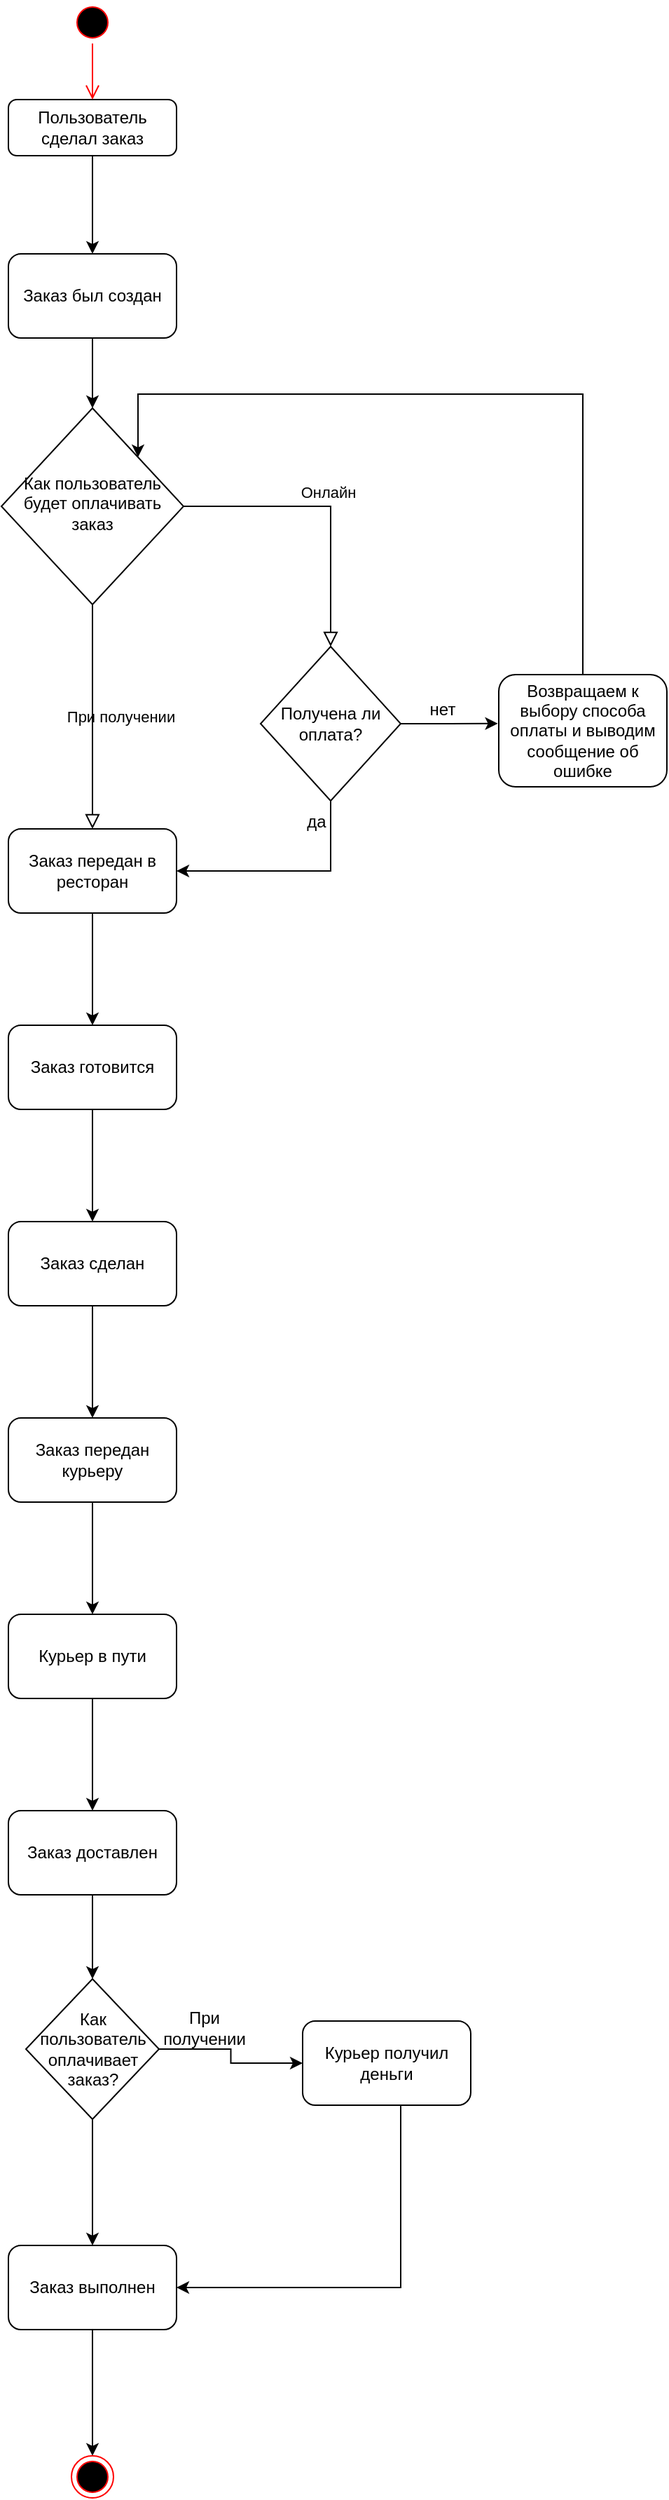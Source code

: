<mxfile version="20.3.0" type="device"><diagram id="C5RBs43oDa-KdzZeNtuy" name="Page-1"><mxGraphModel dx="512" dy="3876" grid="1" gridSize="10" guides="1" tooltips="1" connect="1" arrows="1" fold="1" page="1" pageScale="1" pageWidth="1654" pageHeight="2336" math="0" shadow="0"><root><mxCell id="WIyWlLk6GJQsqaUBKTNV-0"/><mxCell id="WIyWlLk6GJQsqaUBKTNV-1" parent="WIyWlLk6GJQsqaUBKTNV-0"/><mxCell id="YidLAedn1SKEe3iOJiZF-3" value="" style="edgeStyle=orthogonalEdgeStyle;rounded=0;orthogonalLoop=1;jettySize=auto;html=1;" edge="1" parent="WIyWlLk6GJQsqaUBKTNV-1" source="WIyWlLk6GJQsqaUBKTNV-3" target="YidLAedn1SKEe3iOJiZF-2"><mxGeometry relative="1" as="geometry"/></mxCell><mxCell id="WIyWlLk6GJQsqaUBKTNV-3" value="Пользователь сделал заказ" style="rounded=1;whiteSpace=wrap;html=1;fontSize=12;glass=0;strokeWidth=1;shadow=0;" parent="WIyWlLk6GJQsqaUBKTNV-1" vertex="1"><mxGeometry x="160" y="40" width="120" height="40" as="geometry"/></mxCell><mxCell id="WIyWlLk6GJQsqaUBKTNV-4" value="При получении" style="rounded=0;html=1;jettySize=auto;orthogonalLoop=1;fontSize=11;endArrow=block;endFill=0;endSize=8;strokeWidth=1;shadow=0;labelBackgroundColor=none;edgeStyle=orthogonalEdgeStyle;entryX=0.5;entryY=0;entryDx=0;entryDy=0;" parent="WIyWlLk6GJQsqaUBKTNV-1" source="WIyWlLk6GJQsqaUBKTNV-6" target="YidLAedn1SKEe3iOJiZF-5" edge="1"><mxGeometry y="20" relative="1" as="geometry"><mxPoint as="offset"/><mxPoint x="220" y="580" as="targetPoint"/></mxGeometry></mxCell><mxCell id="WIyWlLk6GJQsqaUBKTNV-5" value="Онлайн" style="edgeStyle=orthogonalEdgeStyle;rounded=0;html=1;jettySize=auto;orthogonalLoop=1;fontSize=11;endArrow=block;endFill=0;endSize=8;strokeWidth=1;shadow=0;labelBackgroundColor=none;entryX=0.5;entryY=0;entryDx=0;entryDy=0;" parent="WIyWlLk6GJQsqaUBKTNV-1" source="WIyWlLk6GJQsqaUBKTNV-6" target="YidLAedn1SKEe3iOJiZF-28" edge="1"><mxGeometry y="10" relative="1" as="geometry"><mxPoint as="offset"/><mxPoint x="380.067" y="480" as="targetPoint"/></mxGeometry></mxCell><mxCell id="WIyWlLk6GJQsqaUBKTNV-6" value="Как пользователь будет оплачивать заказ" style="rhombus;whiteSpace=wrap;html=1;shadow=0;fontFamily=Helvetica;fontSize=12;align=center;strokeWidth=1;spacing=6;spacingTop=-4;" parent="WIyWlLk6GJQsqaUBKTNV-1" vertex="1"><mxGeometry x="155" y="260" width="130" height="140" as="geometry"/></mxCell><mxCell id="YidLAedn1SKEe3iOJiZF-0" value="" style="ellipse;html=1;shape=startState;fillColor=#000000;strokeColor=#ff0000;" vertex="1" parent="WIyWlLk6GJQsqaUBKTNV-1"><mxGeometry x="205" y="-30" width="30" height="30" as="geometry"/></mxCell><mxCell id="YidLAedn1SKEe3iOJiZF-1" value="" style="edgeStyle=orthogonalEdgeStyle;html=1;verticalAlign=bottom;endArrow=open;endSize=8;strokeColor=#ff0000;rounded=0;entryX=0.5;entryY=0;entryDx=0;entryDy=0;" edge="1" source="YidLAedn1SKEe3iOJiZF-0" parent="WIyWlLk6GJQsqaUBKTNV-1" target="WIyWlLk6GJQsqaUBKTNV-3"><mxGeometry relative="1" as="geometry"><mxPoint x="220" y="60" as="targetPoint"/></mxGeometry></mxCell><mxCell id="YidLAedn1SKEe3iOJiZF-4" style="edgeStyle=orthogonalEdgeStyle;rounded=0;orthogonalLoop=1;jettySize=auto;html=1;entryX=0.5;entryY=0;entryDx=0;entryDy=0;" edge="1" parent="WIyWlLk6GJQsqaUBKTNV-1" source="YidLAedn1SKEe3iOJiZF-2" target="WIyWlLk6GJQsqaUBKTNV-6"><mxGeometry relative="1" as="geometry"/></mxCell><mxCell id="YidLAedn1SKEe3iOJiZF-2" value="Заказ был создан" style="whiteSpace=wrap;html=1;rounded=1;glass=0;strokeWidth=1;shadow=0;" vertex="1" parent="WIyWlLk6GJQsqaUBKTNV-1"><mxGeometry x="160" y="150" width="120" height="60" as="geometry"/></mxCell><mxCell id="YidLAedn1SKEe3iOJiZF-7" value="" style="edgeStyle=orthogonalEdgeStyle;rounded=0;orthogonalLoop=1;jettySize=auto;html=1;" edge="1" parent="WIyWlLk6GJQsqaUBKTNV-1" source="YidLAedn1SKEe3iOJiZF-5" target="YidLAedn1SKEe3iOJiZF-6"><mxGeometry relative="1" as="geometry"/></mxCell><mxCell id="YidLAedn1SKEe3iOJiZF-5" value="Заказ передан в ресторан" style="rounded=1;whiteSpace=wrap;html=1;" vertex="1" parent="WIyWlLk6GJQsqaUBKTNV-1"><mxGeometry x="160" y="560" width="120" height="60" as="geometry"/></mxCell><mxCell id="YidLAedn1SKEe3iOJiZF-9" value="" style="edgeStyle=orthogonalEdgeStyle;rounded=0;orthogonalLoop=1;jettySize=auto;html=1;" edge="1" parent="WIyWlLk6GJQsqaUBKTNV-1" source="YidLAedn1SKEe3iOJiZF-6" target="YidLAedn1SKEe3iOJiZF-8"><mxGeometry relative="1" as="geometry"/></mxCell><mxCell id="YidLAedn1SKEe3iOJiZF-6" value="Заказ готовится" style="whiteSpace=wrap;html=1;rounded=1;" vertex="1" parent="WIyWlLk6GJQsqaUBKTNV-1"><mxGeometry x="160" y="700" width="120" height="60" as="geometry"/></mxCell><mxCell id="YidLAedn1SKEe3iOJiZF-11" value="" style="edgeStyle=orthogonalEdgeStyle;rounded=0;orthogonalLoop=1;jettySize=auto;html=1;" edge="1" parent="WIyWlLk6GJQsqaUBKTNV-1" source="YidLAedn1SKEe3iOJiZF-8" target="YidLAedn1SKEe3iOJiZF-10"><mxGeometry relative="1" as="geometry"/></mxCell><mxCell id="YidLAedn1SKEe3iOJiZF-8" value="Заказ сделан" style="whiteSpace=wrap;html=1;rounded=1;" vertex="1" parent="WIyWlLk6GJQsqaUBKTNV-1"><mxGeometry x="160" y="840" width="120" height="60" as="geometry"/></mxCell><mxCell id="YidLAedn1SKEe3iOJiZF-13" value="" style="edgeStyle=orthogonalEdgeStyle;rounded=0;orthogonalLoop=1;jettySize=auto;html=1;" edge="1" parent="WIyWlLk6GJQsqaUBKTNV-1" source="YidLAedn1SKEe3iOJiZF-10" target="YidLAedn1SKEe3iOJiZF-12"><mxGeometry relative="1" as="geometry"/></mxCell><mxCell id="YidLAedn1SKEe3iOJiZF-10" value="Заказ передан курьеру" style="whiteSpace=wrap;html=1;rounded=1;" vertex="1" parent="WIyWlLk6GJQsqaUBKTNV-1"><mxGeometry x="160" y="980" width="120" height="60" as="geometry"/></mxCell><mxCell id="YidLAedn1SKEe3iOJiZF-15" value="" style="edgeStyle=orthogonalEdgeStyle;rounded=0;orthogonalLoop=1;jettySize=auto;html=1;" edge="1" parent="WIyWlLk6GJQsqaUBKTNV-1" source="YidLAedn1SKEe3iOJiZF-12" target="YidLAedn1SKEe3iOJiZF-14"><mxGeometry relative="1" as="geometry"/></mxCell><mxCell id="YidLAedn1SKEe3iOJiZF-12" value="Курьер в пути" style="whiteSpace=wrap;html=1;rounded=1;" vertex="1" parent="WIyWlLk6GJQsqaUBKTNV-1"><mxGeometry x="160" y="1120" width="120" height="60" as="geometry"/></mxCell><mxCell id="YidLAedn1SKEe3iOJiZF-17" value="" style="edgeStyle=orthogonalEdgeStyle;rounded=0;orthogonalLoop=1;jettySize=auto;html=1;entryX=0.5;entryY=0;entryDx=0;entryDy=0;" edge="1" parent="WIyWlLk6GJQsqaUBKTNV-1" source="YidLAedn1SKEe3iOJiZF-14" target="YidLAedn1SKEe3iOJiZF-18"><mxGeometry relative="1" as="geometry"><mxPoint x="220" y="1390" as="targetPoint"/></mxGeometry></mxCell><mxCell id="YidLAedn1SKEe3iOJiZF-14" value="Заказ доставлен" style="whiteSpace=wrap;html=1;rounded=1;" vertex="1" parent="WIyWlLk6GJQsqaUBKTNV-1"><mxGeometry x="160" y="1260" width="120" height="60" as="geometry"/></mxCell><mxCell id="YidLAedn1SKEe3iOJiZF-20" style="edgeStyle=orthogonalEdgeStyle;rounded=0;orthogonalLoop=1;jettySize=auto;html=1;entryX=0;entryY=0.5;entryDx=0;entryDy=0;" edge="1" parent="WIyWlLk6GJQsqaUBKTNV-1" source="YidLAedn1SKEe3iOJiZF-18" target="YidLAedn1SKEe3iOJiZF-19"><mxGeometry relative="1" as="geometry"/></mxCell><mxCell id="YidLAedn1SKEe3iOJiZF-23" value="" style="edgeStyle=orthogonalEdgeStyle;rounded=0;orthogonalLoop=1;jettySize=auto;html=1;entryX=0.5;entryY=0;entryDx=0;entryDy=0;" edge="1" parent="WIyWlLk6GJQsqaUBKTNV-1" source="YidLAedn1SKEe3iOJiZF-18" target="YidLAedn1SKEe3iOJiZF-24"><mxGeometry relative="1" as="geometry"><mxPoint x="220" y="1580" as="targetPoint"/></mxGeometry></mxCell><mxCell id="YidLAedn1SKEe3iOJiZF-18" value="Как пользователь оплачивает заказ?" style="rhombus;whiteSpace=wrap;html=1;" vertex="1" parent="WIyWlLk6GJQsqaUBKTNV-1"><mxGeometry x="172.5" y="1380" width="95" height="100" as="geometry"/></mxCell><mxCell id="YidLAedn1SKEe3iOJiZF-25" style="edgeStyle=orthogonalEdgeStyle;rounded=0;orthogonalLoop=1;jettySize=auto;html=1;entryX=1;entryY=0.5;entryDx=0;entryDy=0;" edge="1" parent="WIyWlLk6GJQsqaUBKTNV-1" source="YidLAedn1SKEe3iOJiZF-19" target="YidLAedn1SKEe3iOJiZF-24"><mxGeometry relative="1" as="geometry"><Array as="points"><mxPoint x="440" y="1600"/></Array></mxGeometry></mxCell><mxCell id="YidLAedn1SKEe3iOJiZF-19" value="Курьер получил деньги" style="rounded=1;whiteSpace=wrap;html=1;" vertex="1" parent="WIyWlLk6GJQsqaUBKTNV-1"><mxGeometry x="370" y="1410" width="120" height="60" as="geometry"/></mxCell><mxCell id="YidLAedn1SKEe3iOJiZF-21" value="При получении" style="text;html=1;strokeColor=none;fillColor=none;align=center;verticalAlign=middle;whiteSpace=wrap;rounded=0;" vertex="1" parent="WIyWlLk6GJQsqaUBKTNV-1"><mxGeometry x="270" y="1400" width="60" height="30" as="geometry"/></mxCell><mxCell id="YidLAedn1SKEe3iOJiZF-27" style="edgeStyle=orthogonalEdgeStyle;rounded=0;orthogonalLoop=1;jettySize=auto;html=1;entryX=0.5;entryY=0;entryDx=0;entryDy=0;" edge="1" parent="WIyWlLk6GJQsqaUBKTNV-1" source="YidLAedn1SKEe3iOJiZF-24" target="YidLAedn1SKEe3iOJiZF-26"><mxGeometry relative="1" as="geometry"/></mxCell><mxCell id="YidLAedn1SKEe3iOJiZF-24" value="Заказ выполнен" style="rounded=1;whiteSpace=wrap;html=1;" vertex="1" parent="WIyWlLk6GJQsqaUBKTNV-1"><mxGeometry x="160" y="1570" width="120" height="60" as="geometry"/></mxCell><mxCell id="YidLAedn1SKEe3iOJiZF-26" value="" style="ellipse;html=1;shape=endState;fillColor=#000000;strokeColor=#ff0000;" vertex="1" parent="WIyWlLk6GJQsqaUBKTNV-1"><mxGeometry x="205" y="1720" width="30" height="30" as="geometry"/></mxCell><mxCell id="YidLAedn1SKEe3iOJiZF-33" style="edgeStyle=orthogonalEdgeStyle;rounded=0;orthogonalLoop=1;jettySize=auto;html=1;entryX=1;entryY=0.5;entryDx=0;entryDy=0;" edge="1" parent="WIyWlLk6GJQsqaUBKTNV-1" source="YidLAedn1SKEe3iOJiZF-28" target="YidLAedn1SKEe3iOJiZF-5"><mxGeometry relative="1" as="geometry"><mxPoint x="330" y="630" as="targetPoint"/><Array as="points"><mxPoint x="390" y="590"/></Array></mxGeometry></mxCell><mxCell id="YidLAedn1SKEe3iOJiZF-35" style="edgeStyle=orthogonalEdgeStyle;rounded=0;orthogonalLoop=1;jettySize=auto;html=1;entryX=-0.006;entryY=0.436;entryDx=0;entryDy=0;entryPerimeter=0;" edge="1" parent="WIyWlLk6GJQsqaUBKTNV-1" source="YidLAedn1SKEe3iOJiZF-28" target="YidLAedn1SKEe3iOJiZF-34"><mxGeometry relative="1" as="geometry"/></mxCell><mxCell id="YidLAedn1SKEe3iOJiZF-28" value="Получена ли оплата?" style="rhombus;whiteSpace=wrap;html=1;" vertex="1" parent="WIyWlLk6GJQsqaUBKTNV-1"><mxGeometry x="340" y="430" width="100" height="110" as="geometry"/></mxCell><mxCell id="YidLAedn1SKEe3iOJiZF-30" value="да" style="text;html=1;strokeColor=none;fillColor=none;align=center;verticalAlign=middle;whiteSpace=wrap;rounded=0;" vertex="1" parent="WIyWlLk6GJQsqaUBKTNV-1"><mxGeometry x="350" y="540" width="60" height="30" as="geometry"/></mxCell><mxCell id="YidLAedn1SKEe3iOJiZF-37" style="edgeStyle=orthogonalEdgeStyle;rounded=0;orthogonalLoop=1;jettySize=auto;html=1;entryX=1;entryY=0;entryDx=0;entryDy=0;" edge="1" parent="WIyWlLk6GJQsqaUBKTNV-1" source="YidLAedn1SKEe3iOJiZF-34" target="WIyWlLk6GJQsqaUBKTNV-6"><mxGeometry relative="1" as="geometry"><mxPoint x="420" y="210" as="targetPoint"/><Array as="points"><mxPoint x="570" y="250"/><mxPoint x="253" y="250"/></Array></mxGeometry></mxCell><mxCell id="YidLAedn1SKEe3iOJiZF-34" value="Возвращаем к выбору способа оплаты и выводим сообщение об ошибке" style="rounded=1;whiteSpace=wrap;html=1;" vertex="1" parent="WIyWlLk6GJQsqaUBKTNV-1"><mxGeometry x="510" y="450" width="120" height="80" as="geometry"/></mxCell><mxCell id="YidLAedn1SKEe3iOJiZF-36" value="нет" style="text;html=1;strokeColor=none;fillColor=none;align=center;verticalAlign=middle;whiteSpace=wrap;rounded=0;" vertex="1" parent="WIyWlLk6GJQsqaUBKTNV-1"><mxGeometry x="440" y="460" width="60" height="30" as="geometry"/></mxCell></root></mxGraphModel></diagram></mxfile>